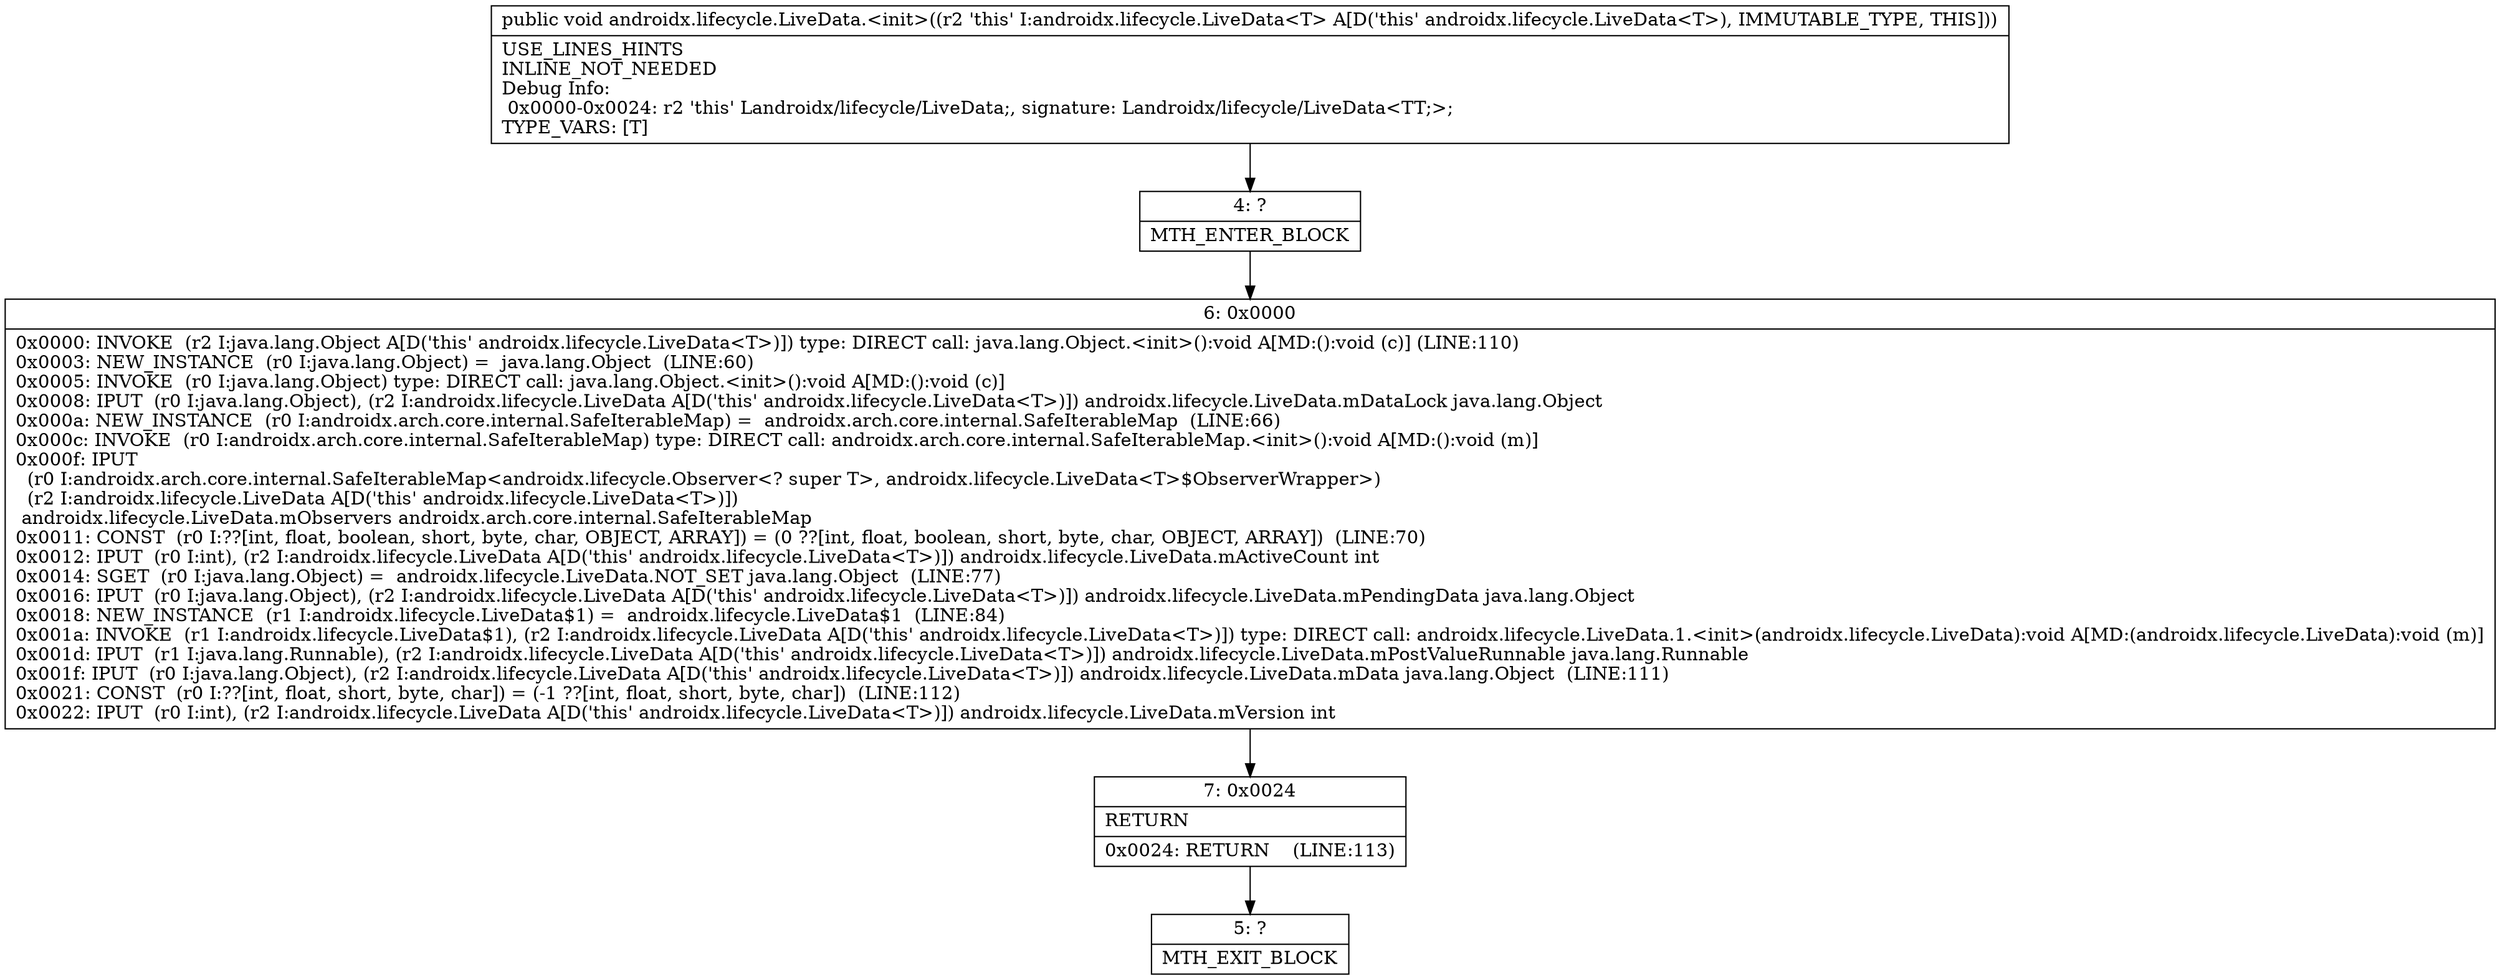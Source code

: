 digraph "CFG forandroidx.lifecycle.LiveData.\<init\>()V" {
Node_4 [shape=record,label="{4\:\ ?|MTH_ENTER_BLOCK\l}"];
Node_6 [shape=record,label="{6\:\ 0x0000|0x0000: INVOKE  (r2 I:java.lang.Object A[D('this' androidx.lifecycle.LiveData\<T\>)]) type: DIRECT call: java.lang.Object.\<init\>():void A[MD:():void (c)] (LINE:110)\l0x0003: NEW_INSTANCE  (r0 I:java.lang.Object) =  java.lang.Object  (LINE:60)\l0x0005: INVOKE  (r0 I:java.lang.Object) type: DIRECT call: java.lang.Object.\<init\>():void A[MD:():void (c)]\l0x0008: IPUT  (r0 I:java.lang.Object), (r2 I:androidx.lifecycle.LiveData A[D('this' androidx.lifecycle.LiveData\<T\>)]) androidx.lifecycle.LiveData.mDataLock java.lang.Object \l0x000a: NEW_INSTANCE  (r0 I:androidx.arch.core.internal.SafeIterableMap) =  androidx.arch.core.internal.SafeIterableMap  (LINE:66)\l0x000c: INVOKE  (r0 I:androidx.arch.core.internal.SafeIterableMap) type: DIRECT call: androidx.arch.core.internal.SafeIterableMap.\<init\>():void A[MD:():void (m)]\l0x000f: IPUT  \l  (r0 I:androidx.arch.core.internal.SafeIterableMap\<androidx.lifecycle.Observer\<? super T\>, androidx.lifecycle.LiveData\<T\>$ObserverWrapper\>)\l  (r2 I:androidx.lifecycle.LiveData A[D('this' androidx.lifecycle.LiveData\<T\>)])\l androidx.lifecycle.LiveData.mObservers androidx.arch.core.internal.SafeIterableMap \l0x0011: CONST  (r0 I:??[int, float, boolean, short, byte, char, OBJECT, ARRAY]) = (0 ??[int, float, boolean, short, byte, char, OBJECT, ARRAY])  (LINE:70)\l0x0012: IPUT  (r0 I:int), (r2 I:androidx.lifecycle.LiveData A[D('this' androidx.lifecycle.LiveData\<T\>)]) androidx.lifecycle.LiveData.mActiveCount int \l0x0014: SGET  (r0 I:java.lang.Object) =  androidx.lifecycle.LiveData.NOT_SET java.lang.Object  (LINE:77)\l0x0016: IPUT  (r0 I:java.lang.Object), (r2 I:androidx.lifecycle.LiveData A[D('this' androidx.lifecycle.LiveData\<T\>)]) androidx.lifecycle.LiveData.mPendingData java.lang.Object \l0x0018: NEW_INSTANCE  (r1 I:androidx.lifecycle.LiveData$1) =  androidx.lifecycle.LiveData$1  (LINE:84)\l0x001a: INVOKE  (r1 I:androidx.lifecycle.LiveData$1), (r2 I:androidx.lifecycle.LiveData A[D('this' androidx.lifecycle.LiveData\<T\>)]) type: DIRECT call: androidx.lifecycle.LiveData.1.\<init\>(androidx.lifecycle.LiveData):void A[MD:(androidx.lifecycle.LiveData):void (m)]\l0x001d: IPUT  (r1 I:java.lang.Runnable), (r2 I:androidx.lifecycle.LiveData A[D('this' androidx.lifecycle.LiveData\<T\>)]) androidx.lifecycle.LiveData.mPostValueRunnable java.lang.Runnable \l0x001f: IPUT  (r0 I:java.lang.Object), (r2 I:androidx.lifecycle.LiveData A[D('this' androidx.lifecycle.LiveData\<T\>)]) androidx.lifecycle.LiveData.mData java.lang.Object  (LINE:111)\l0x0021: CONST  (r0 I:??[int, float, short, byte, char]) = (\-1 ??[int, float, short, byte, char])  (LINE:112)\l0x0022: IPUT  (r0 I:int), (r2 I:androidx.lifecycle.LiveData A[D('this' androidx.lifecycle.LiveData\<T\>)]) androidx.lifecycle.LiveData.mVersion int \l}"];
Node_7 [shape=record,label="{7\:\ 0x0024|RETURN\l|0x0024: RETURN    (LINE:113)\l}"];
Node_5 [shape=record,label="{5\:\ ?|MTH_EXIT_BLOCK\l}"];
MethodNode[shape=record,label="{public void androidx.lifecycle.LiveData.\<init\>((r2 'this' I:androidx.lifecycle.LiveData\<T\> A[D('this' androidx.lifecycle.LiveData\<T\>), IMMUTABLE_TYPE, THIS]))  | USE_LINES_HINTS\lINLINE_NOT_NEEDED\lDebug Info:\l  0x0000\-0x0024: r2 'this' Landroidx\/lifecycle\/LiveData;, signature: Landroidx\/lifecycle\/LiveData\<TT;\>;\lTYPE_VARS: [T]\l}"];
MethodNode -> Node_4;Node_4 -> Node_6;
Node_6 -> Node_7;
Node_7 -> Node_5;
}

